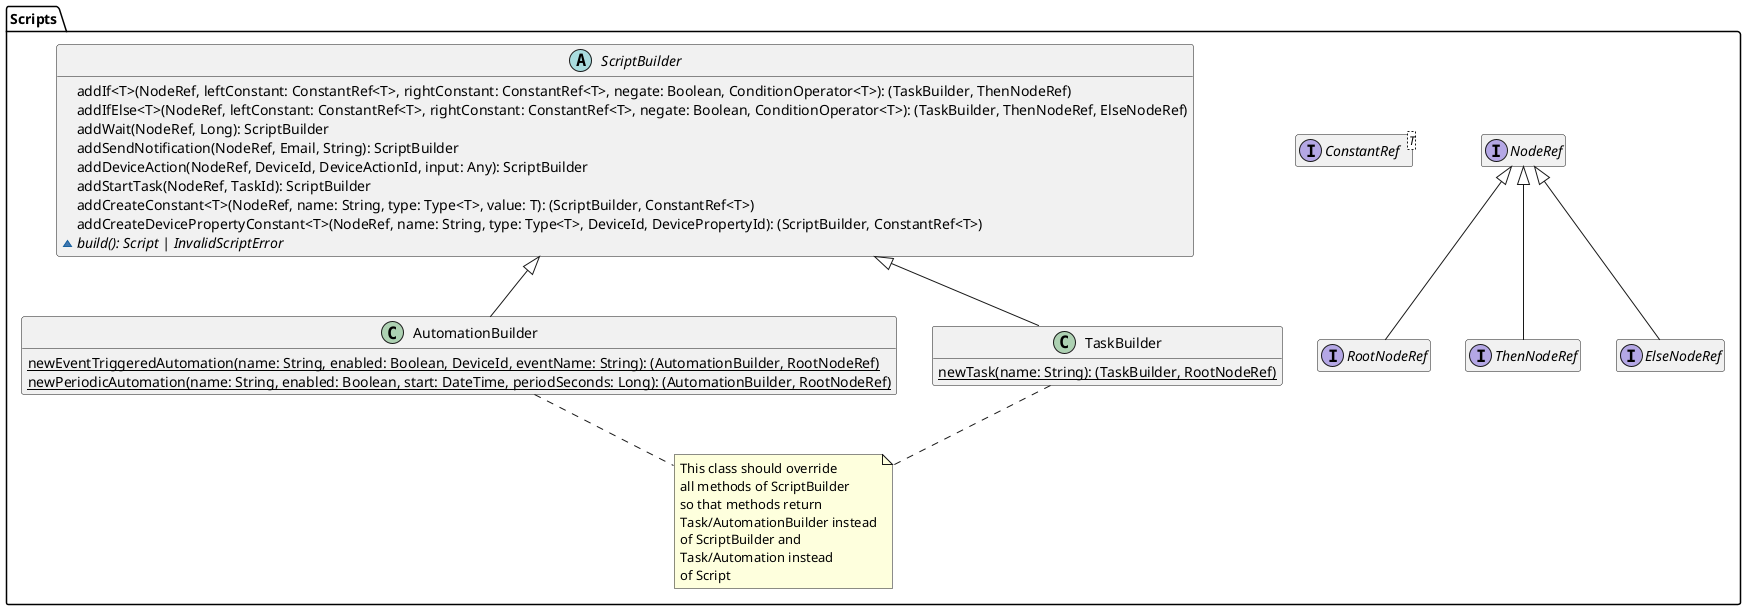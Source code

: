 @startuml scripts-builders-domain-model

hide empty members

package "Scripts" {
    interface NodeRef

    interface RootNodeRef extends NodeRef
    interface ThenNodeRef extends NodeRef
    interface ElseNodeRef extends NodeRef
    interface ConstantRef<T>

    ' WHEN IMPLEMENTING TRY TO SEE WHAT IT LOOKS LIKE TO USE HIGHER ORDER FUNCTIONS
    abstract class ScriptBuilder {
        addIf<T>(NodeRef, leftConstant: ConstantRef<T>, rightConstant: ConstantRef<T>, negate: Boolean, ConditionOperator<T>): (TaskBuilder, ThenNodeRef)
        addIfElse<T>(NodeRef, leftConstant: ConstantRef<T>, rightConstant: ConstantRef<T>, negate: Boolean, ConditionOperator<T>): (TaskBuilder, ThenNodeRef, ElseNodeRef)
        addWait(NodeRef, Long): ScriptBuilder
        addSendNotification(NodeRef, Email, String): ScriptBuilder
        addDeviceAction(NodeRef, DeviceId, DeviceActionId, input: Any): ScriptBuilder
        addStartTask(NodeRef, TaskId): ScriptBuilder
        addCreateConstant<T>(NodeRef, name: String, type: Type<T>, value: T): (ScriptBuilder, ConstantRef<T>)
        addCreateDevicePropertyConstant<T>(NodeRef, name: String, type: Type<T>, DeviceId, DevicePropertyId): (ScriptBuilder, ConstantRef<T>)
        {abstract} ~ build(): Script | InvalidScriptError
    }

    ' It may be useful to use composition instead of inheritance for Task and Automations with regards to Script
    class TaskBuilder extends ScriptBuilder {
        {static} newTask(name: String): (TaskBuilder, RootNodeRef)
    }
    class AutomationBuilder extends ScriptBuilder {
        {static} newEventTriggeredAutomation(name: String, enabled: Boolean, DeviceId, eventName: String): (AutomationBuilder, RootNodeRef)
        {static} newPeriodicAutomation(name: String, enabled: Boolean, start: DateTime, periodSeconds: Long): (AutomationBuilder, RootNodeRef)
    }
    note as ScriptBuilderNote
        This class should override
        all methods of ScriptBuilder
        so that methods return 
        Task/AutomationBuilder instead
        of ScriptBuilder and 
        Task/Automation instead
        of Script
    end note

    ScriptBuilderNote .u. TaskBuilder
    ScriptBuilderNote .u. AutomationBuilder
}

@enduml
